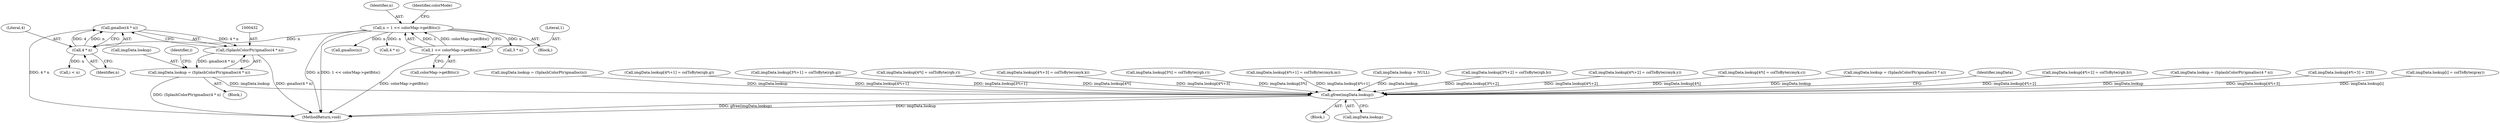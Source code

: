 digraph "0_poppler_7b2d314a61fd0e12f47c62996cb49ec0d1ba747a_10@API" {
"1000433" [label="(Call,gmalloc(4 * n))"];
"1000434" [label="(Call,4 * n)"];
"1000223" [label="(Call,n = 1 << colorMap->getBits())"];
"1000225" [label="(Call,1 << colorMap->getBits())"];
"1000431" [label="(Call,(SplashColorPtr)gmalloc(4 * n))"];
"1000427" [label="(Call,imgData.lookup = (SplashColorPtr)gmalloc(4 * n))"];
"1000561" [label="(Call,gfree(imgData.lookup))"];
"1000433" [label="(Call,gmalloc(4 * n))"];
"1000561" [label="(Call,gfree(imgData.lookup))"];
"1000226" [label="(Literal,1)"];
"1000497" [label="(Call,imgData.lookup[4*i+3] = colToByte(cmyk.k))"];
"1000109" [label="(Block,)"];
"1000439" [label="(Identifier,i)"];
"1000279" [label="(Call,3 * n)"];
"1000302" [label="(Call,imgData.lookup[3*i] = colToByte(rgb.r))"];
"1000223" [label="(Call,n = 1 << colorMap->getBits())"];
"1000469" [label="(Call,imgData.lookup[4*i+1] = colToByte(cmyk.m))"];
"1000435" [label="(Literal,4)"];
"1000225" [label="(Call,1 << colorMap->getBits())"];
"1000569" [label="(MethodReturn,void)"];
"1000213" [label="(Call,imgData.lookup = NULL)"];
"1000431" [label="(Call,(SplashColorPtr)gmalloc(4 * n))"];
"1000230" [label="(Block,)"];
"1000328" [label="(Call,imgData.lookup[3*i+2] = colToByte(rgb.b))"];
"1000428" [label="(Call,imgData.lookup)"];
"1000427" [label="(Call,imgData.lookup = (SplashColorPtr)gmalloc(4 * n))"];
"1000483" [label="(Call,imgData.lookup[4*i+2] = colToByte(cmyk.y))"];
"1000457" [label="(Call,imgData.lookup[4*i] = colToByte(cmyk.c))"];
"1000434" [label="(Call,4 * n)"];
"1000441" [label="(Call,i < n)"];
"1000272" [label="(Call,imgData.lookup = (SplashColorPtr)gmalloc(3 * n))"];
"1000562" [label="(Call,imgData.lookup)"];
"1000227" [label="(Call,colorMap->getBits())"];
"1000566" [label="(Identifier,imgData)"];
"1000400" [label="(Call,imgData.lookup[4*i+2] = colToByte(rgb.b))"];
"1000224" [label="(Identifier,n)"];
"1000222" [label="(Block,)"];
"1000239" [label="(Call,gmalloc(n))"];
"1000344" [label="(Call,imgData.lookup = (SplashColorPtr)gmalloc(4 * n))"];
"1000414" [label="(Call,imgData.lookup[4*i+3] = 255)"];
"1000261" [label="(Call,imgData.lookup[i] = colToByte(gray))"];
"1000233" [label="(Call,imgData.lookup = (SplashColorPtr)gmalloc(n))"];
"1000351" [label="(Call,4 * n)"];
"1000436" [label="(Identifier,n)"];
"1000386" [label="(Call,imgData.lookup[4*i+1] = colToByte(rgb.g))"];
"1000314" [label="(Call,imgData.lookup[3*i+1] = colToByte(rgb.g))"];
"1000229" [label="(Identifier,colorMode)"];
"1000374" [label="(Call,imgData.lookup[4*i] = colToByte(rgb.r))"];
"1000433" -> "1000431"  [label="AST: "];
"1000433" -> "1000434"  [label="CFG: "];
"1000434" -> "1000433"  [label="AST: "];
"1000431" -> "1000433"  [label="CFG: "];
"1000433" -> "1000569"  [label="DDG: 4 * n"];
"1000433" -> "1000431"  [label="DDG: 4 * n"];
"1000434" -> "1000433"  [label="DDG: 4"];
"1000434" -> "1000433"  [label="DDG: n"];
"1000434" -> "1000436"  [label="CFG: "];
"1000435" -> "1000434"  [label="AST: "];
"1000436" -> "1000434"  [label="AST: "];
"1000223" -> "1000434"  [label="DDG: n"];
"1000434" -> "1000441"  [label="DDG: n"];
"1000223" -> "1000222"  [label="AST: "];
"1000223" -> "1000225"  [label="CFG: "];
"1000224" -> "1000223"  [label="AST: "];
"1000225" -> "1000223"  [label="AST: "];
"1000229" -> "1000223"  [label="CFG: "];
"1000223" -> "1000569"  [label="DDG: 1 << colorMap->getBits()"];
"1000223" -> "1000569"  [label="DDG: n"];
"1000225" -> "1000223"  [label="DDG: 1"];
"1000225" -> "1000223"  [label="DDG: colorMap->getBits()"];
"1000223" -> "1000239"  [label="DDG: n"];
"1000223" -> "1000279"  [label="DDG: n"];
"1000223" -> "1000351"  [label="DDG: n"];
"1000225" -> "1000227"  [label="CFG: "];
"1000226" -> "1000225"  [label="AST: "];
"1000227" -> "1000225"  [label="AST: "];
"1000225" -> "1000569"  [label="DDG: colorMap->getBits()"];
"1000431" -> "1000427"  [label="AST: "];
"1000432" -> "1000431"  [label="AST: "];
"1000427" -> "1000431"  [label="CFG: "];
"1000431" -> "1000569"  [label="DDG: gmalloc(4 * n)"];
"1000431" -> "1000427"  [label="DDG: gmalloc(4 * n)"];
"1000427" -> "1000230"  [label="AST: "];
"1000428" -> "1000427"  [label="AST: "];
"1000439" -> "1000427"  [label="CFG: "];
"1000427" -> "1000569"  [label="DDG: (SplashColorPtr)gmalloc(4 * n)"];
"1000427" -> "1000561"  [label="DDG: imgData.lookup"];
"1000561" -> "1000109"  [label="AST: "];
"1000561" -> "1000562"  [label="CFG: "];
"1000562" -> "1000561"  [label="AST: "];
"1000566" -> "1000561"  [label="CFG: "];
"1000561" -> "1000569"  [label="DDG: imgData.lookup"];
"1000561" -> "1000569"  [label="DDG: gfree(imgData.lookup)"];
"1000374" -> "1000561"  [label="DDG: imgData.lookup[4*i]"];
"1000314" -> "1000561"  [label="DDG: imgData.lookup[3*i+1]"];
"1000497" -> "1000561"  [label="DDG: imgData.lookup[4*i+3]"];
"1000302" -> "1000561"  [label="DDG: imgData.lookup[3*i]"];
"1000400" -> "1000561"  [label="DDG: imgData.lookup[4*i+2]"];
"1000213" -> "1000561"  [label="DDG: imgData.lookup"];
"1000261" -> "1000561"  [label="DDG: imgData.lookup[i]"];
"1000483" -> "1000561"  [label="DDG: imgData.lookup[4*i+2]"];
"1000386" -> "1000561"  [label="DDG: imgData.lookup[4*i+1]"];
"1000328" -> "1000561"  [label="DDG: imgData.lookup[3*i+2]"];
"1000272" -> "1000561"  [label="DDG: imgData.lookup"];
"1000414" -> "1000561"  [label="DDG: imgData.lookup[4*i+3]"];
"1000233" -> "1000561"  [label="DDG: imgData.lookup"];
"1000457" -> "1000561"  [label="DDG: imgData.lookup[4*i]"];
"1000344" -> "1000561"  [label="DDG: imgData.lookup"];
"1000469" -> "1000561"  [label="DDG: imgData.lookup[4*i+1]"];
}
